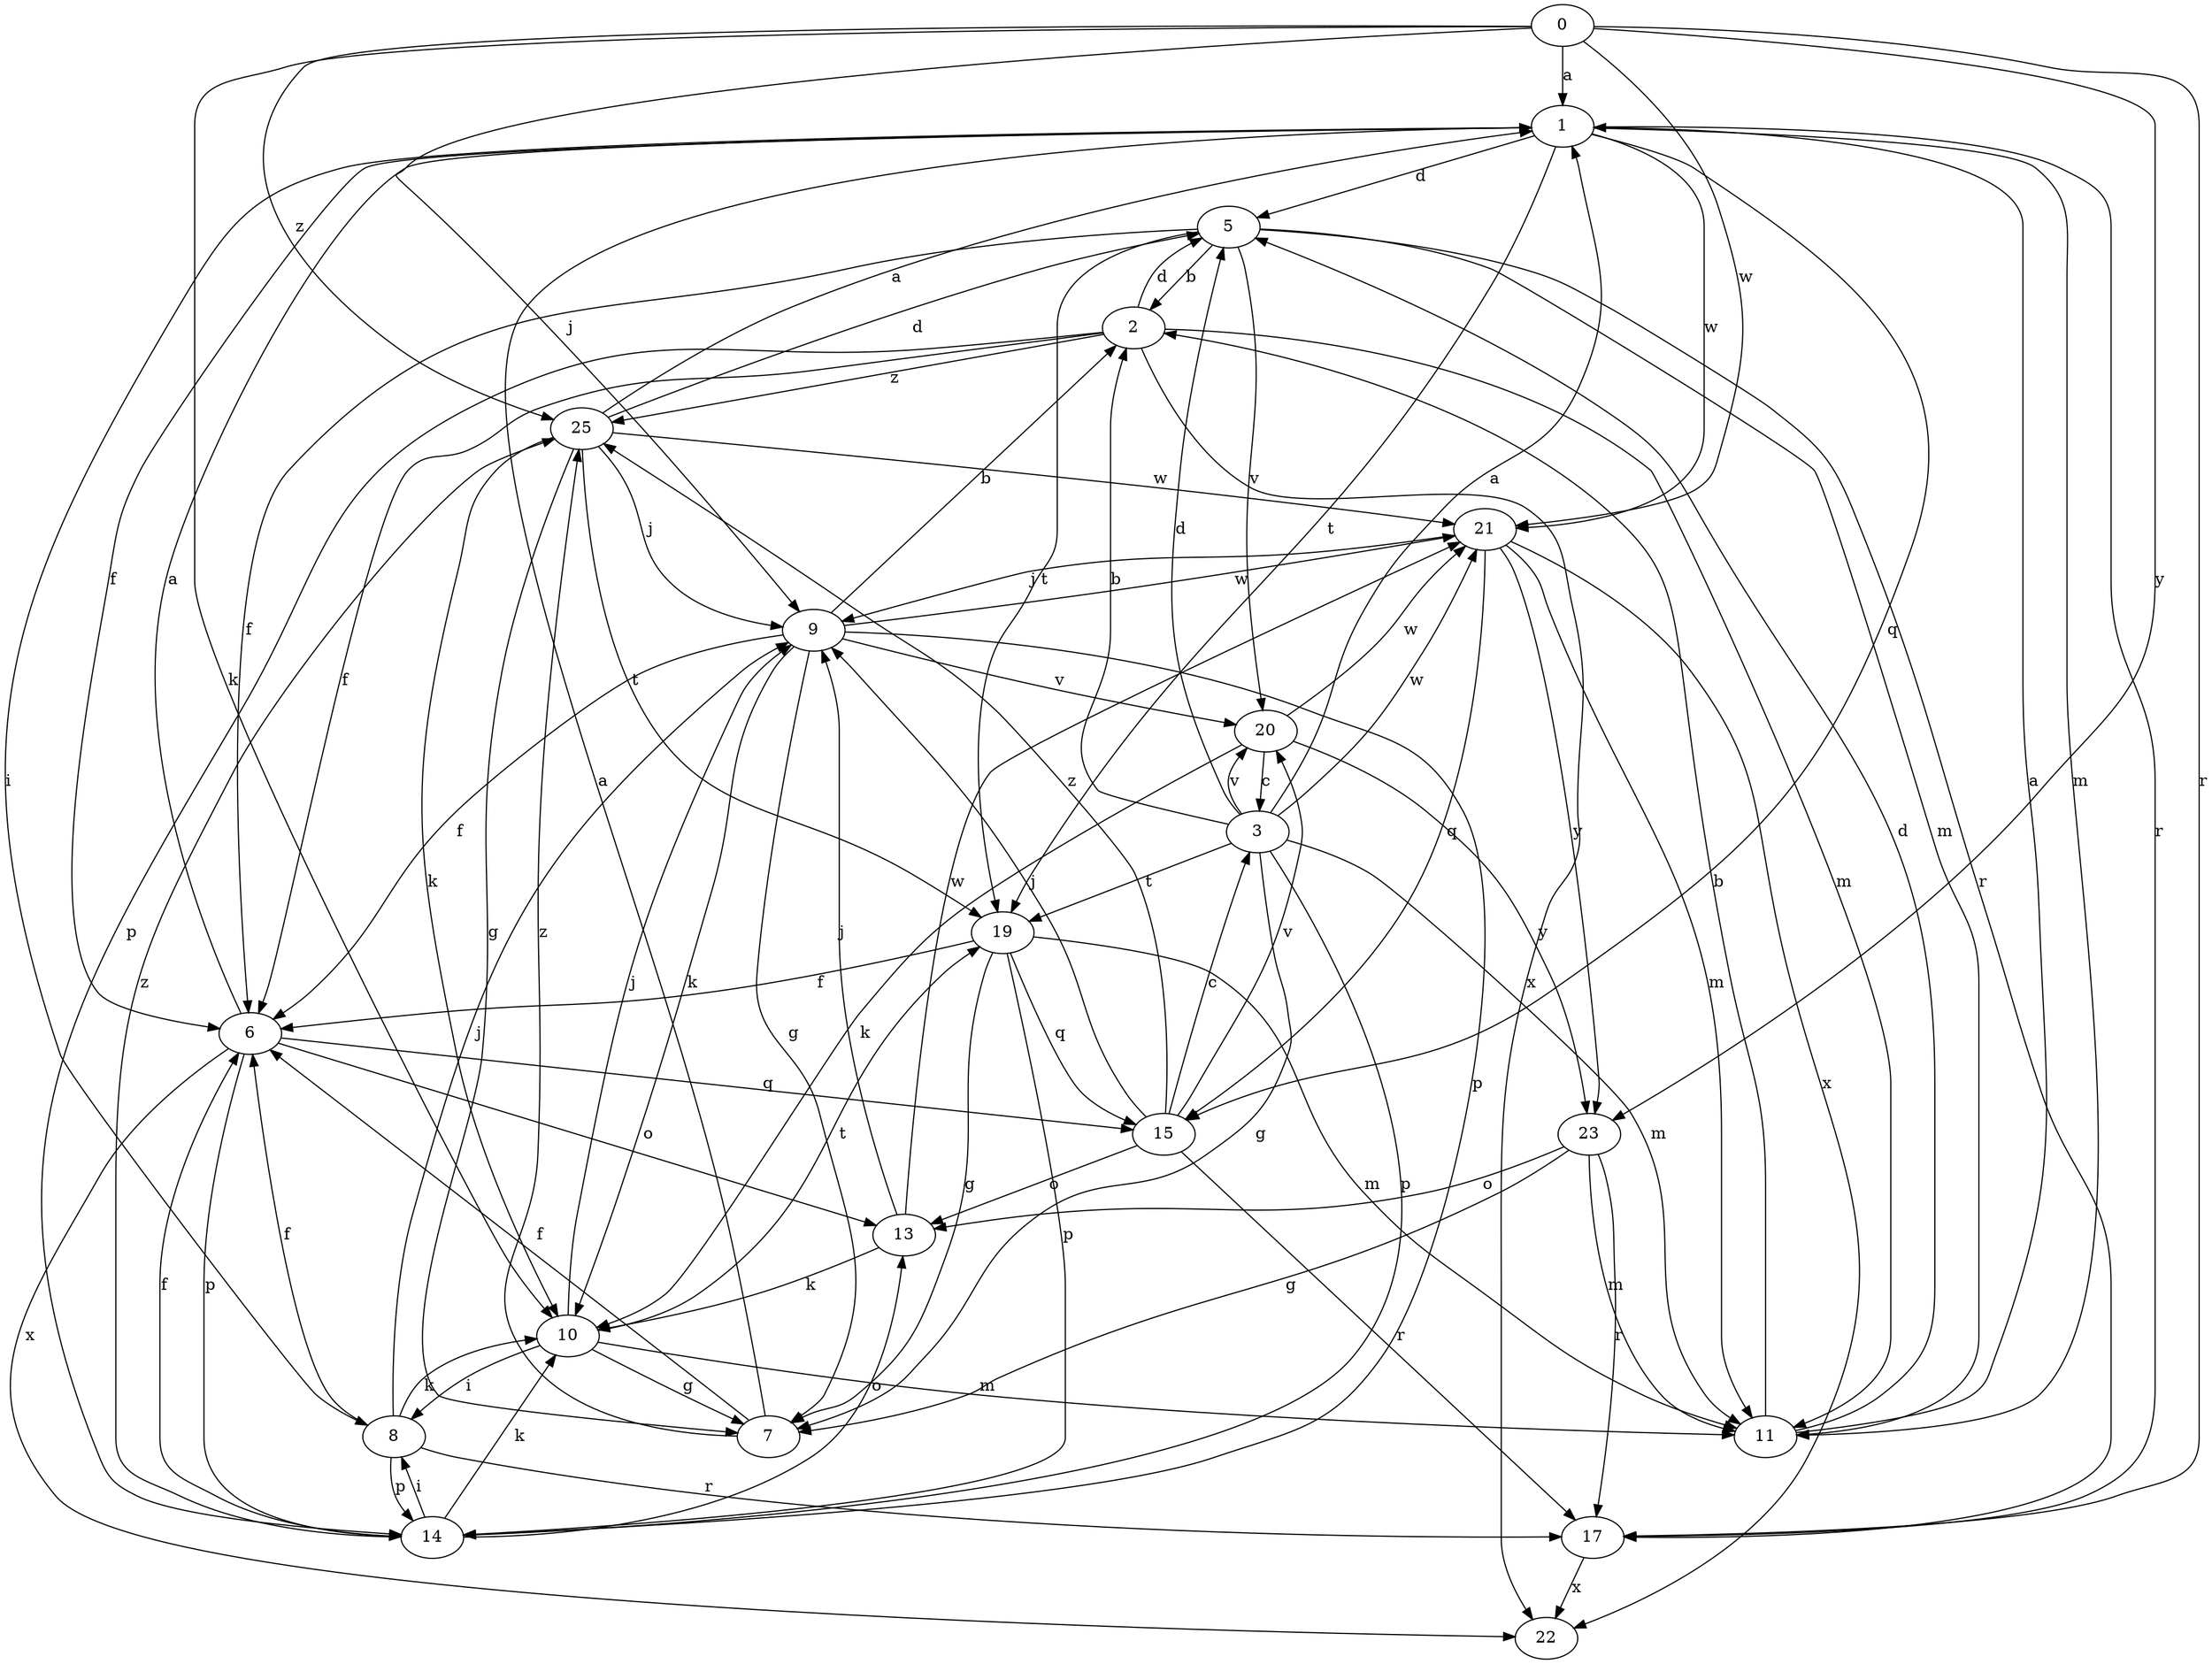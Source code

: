 strict digraph  {
0;
1;
2;
3;
5;
6;
7;
8;
9;
10;
11;
13;
14;
15;
17;
19;
20;
21;
22;
23;
25;
0 -> 1  [label=a];
0 -> 9  [label=j];
0 -> 10  [label=k];
0 -> 17  [label=r];
0 -> 21  [label=w];
0 -> 23  [label=y];
0 -> 25  [label=z];
1 -> 5  [label=d];
1 -> 6  [label=f];
1 -> 8  [label=i];
1 -> 11  [label=m];
1 -> 15  [label=q];
1 -> 17  [label=r];
1 -> 19  [label=t];
1 -> 21  [label=w];
2 -> 5  [label=d];
2 -> 6  [label=f];
2 -> 11  [label=m];
2 -> 14  [label=p];
2 -> 22  [label=x];
2 -> 25  [label=z];
3 -> 1  [label=a];
3 -> 2  [label=b];
3 -> 5  [label=d];
3 -> 7  [label=g];
3 -> 11  [label=m];
3 -> 14  [label=p];
3 -> 19  [label=t];
3 -> 20  [label=v];
3 -> 21  [label=w];
5 -> 2  [label=b];
5 -> 6  [label=f];
5 -> 11  [label=m];
5 -> 17  [label=r];
5 -> 19  [label=t];
5 -> 20  [label=v];
6 -> 1  [label=a];
6 -> 13  [label=o];
6 -> 14  [label=p];
6 -> 15  [label=q];
6 -> 22  [label=x];
7 -> 1  [label=a];
7 -> 6  [label=f];
7 -> 25  [label=z];
8 -> 6  [label=f];
8 -> 9  [label=j];
8 -> 10  [label=k];
8 -> 14  [label=p];
8 -> 17  [label=r];
9 -> 2  [label=b];
9 -> 6  [label=f];
9 -> 7  [label=g];
9 -> 10  [label=k];
9 -> 14  [label=p];
9 -> 20  [label=v];
9 -> 21  [label=w];
10 -> 7  [label=g];
10 -> 8  [label=i];
10 -> 9  [label=j];
10 -> 11  [label=m];
10 -> 19  [label=t];
11 -> 1  [label=a];
11 -> 2  [label=b];
11 -> 5  [label=d];
13 -> 9  [label=j];
13 -> 10  [label=k];
13 -> 21  [label=w];
14 -> 6  [label=f];
14 -> 8  [label=i];
14 -> 10  [label=k];
14 -> 13  [label=o];
14 -> 25  [label=z];
15 -> 3  [label=c];
15 -> 9  [label=j];
15 -> 13  [label=o];
15 -> 17  [label=r];
15 -> 20  [label=v];
15 -> 25  [label=z];
17 -> 22  [label=x];
19 -> 6  [label=f];
19 -> 7  [label=g];
19 -> 11  [label=m];
19 -> 14  [label=p];
19 -> 15  [label=q];
20 -> 3  [label=c];
20 -> 10  [label=k];
20 -> 21  [label=w];
20 -> 23  [label=y];
21 -> 9  [label=j];
21 -> 11  [label=m];
21 -> 15  [label=q];
21 -> 22  [label=x];
21 -> 23  [label=y];
23 -> 7  [label=g];
23 -> 11  [label=m];
23 -> 13  [label=o];
23 -> 17  [label=r];
25 -> 1  [label=a];
25 -> 5  [label=d];
25 -> 7  [label=g];
25 -> 9  [label=j];
25 -> 10  [label=k];
25 -> 19  [label=t];
25 -> 21  [label=w];
}
